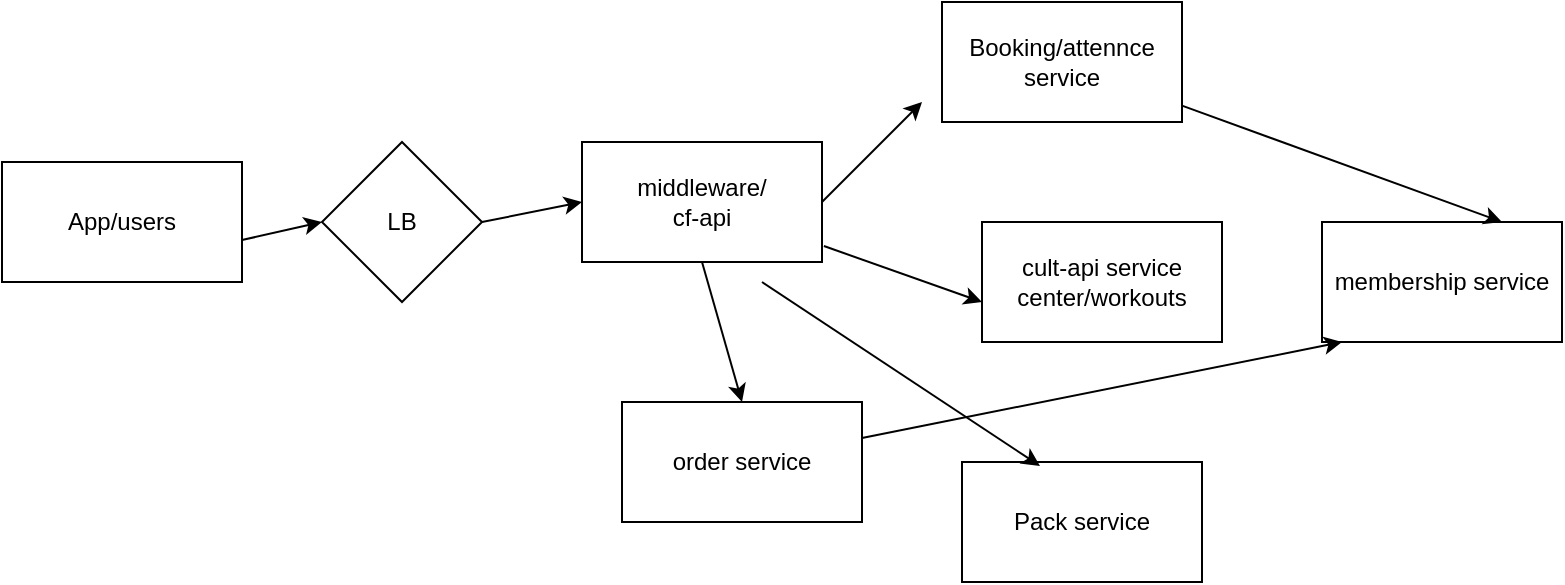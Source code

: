 <mxfile version="22.1.11" type="device">
  <diagram name="Page-1" id="Ewg_xEN_MY18ZS5QZsvH">
    <mxGraphModel dx="1306" dy="682" grid="1" gridSize="10" guides="1" tooltips="1" connect="1" arrows="1" fold="1" page="1" pageScale="1" pageWidth="850" pageHeight="1100" math="0" shadow="0">
      <root>
        <mxCell id="0" />
        <mxCell id="1" parent="0" />
        <mxCell id="mPC1Tf4Ge-0ccSidHgM8-1" value="App/users" style="rounded=0;whiteSpace=wrap;html=1;" vertex="1" parent="1">
          <mxGeometry x="50" y="110" width="120" height="60" as="geometry" />
        </mxCell>
        <mxCell id="mPC1Tf4Ge-0ccSidHgM8-2" value="middleware/&lt;br&gt;cf-api" style="rounded=0;whiteSpace=wrap;html=1;" vertex="1" parent="1">
          <mxGeometry x="340" y="100" width="120" height="60" as="geometry" />
        </mxCell>
        <mxCell id="mPC1Tf4Ge-0ccSidHgM8-3" value="LB" style="rhombus;whiteSpace=wrap;html=1;" vertex="1" parent="1">
          <mxGeometry x="210" y="100" width="80" height="80" as="geometry" />
        </mxCell>
        <mxCell id="mPC1Tf4Ge-0ccSidHgM8-4" value="" style="endArrow=classic;html=1;rounded=0;exitX=1;exitY=0.65;exitDx=0;exitDy=0;exitPerimeter=0;" edge="1" parent="1" source="mPC1Tf4Ge-0ccSidHgM8-1">
          <mxGeometry width="50" height="50" relative="1" as="geometry">
            <mxPoint x="160" y="190" as="sourcePoint" />
            <mxPoint x="210" y="140" as="targetPoint" />
          </mxGeometry>
        </mxCell>
        <mxCell id="mPC1Tf4Ge-0ccSidHgM8-5" value="" style="endArrow=classic;html=1;rounded=0;entryX=0;entryY=0.5;entryDx=0;entryDy=0;exitX=1;exitY=0.5;exitDx=0;exitDy=0;" edge="1" parent="1" source="mPC1Tf4Ge-0ccSidHgM8-3" target="mPC1Tf4Ge-0ccSidHgM8-2">
          <mxGeometry width="50" height="50" relative="1" as="geometry">
            <mxPoint x="250" y="210" as="sourcePoint" />
            <mxPoint x="300" y="160" as="targetPoint" />
          </mxGeometry>
        </mxCell>
        <mxCell id="mPC1Tf4Ge-0ccSidHgM8-6" value="Booking/attennce service" style="rounded=0;whiteSpace=wrap;html=1;" vertex="1" parent="1">
          <mxGeometry x="520" y="30" width="120" height="60" as="geometry" />
        </mxCell>
        <mxCell id="mPC1Tf4Ge-0ccSidHgM8-7" value="cult-api service&lt;br&gt;center/workouts" style="rounded=0;whiteSpace=wrap;html=1;" vertex="1" parent="1">
          <mxGeometry x="540" y="140" width="120" height="60" as="geometry" />
        </mxCell>
        <mxCell id="mPC1Tf4Ge-0ccSidHgM8-8" value="Pack service" style="rounded=0;whiteSpace=wrap;html=1;" vertex="1" parent="1">
          <mxGeometry x="530" y="260" width="120" height="60" as="geometry" />
        </mxCell>
        <mxCell id="mPC1Tf4Ge-0ccSidHgM8-9" value="membership service" style="rounded=0;whiteSpace=wrap;html=1;" vertex="1" parent="1">
          <mxGeometry x="710" y="140" width="120" height="60" as="geometry" />
        </mxCell>
        <mxCell id="mPC1Tf4Ge-0ccSidHgM8-10" value="order service" style="rounded=0;whiteSpace=wrap;html=1;" vertex="1" parent="1">
          <mxGeometry x="360" y="230" width="120" height="60" as="geometry" />
        </mxCell>
        <mxCell id="mPC1Tf4Ge-0ccSidHgM8-11" value="" style="endArrow=classic;html=1;rounded=0;" edge="1" parent="1">
          <mxGeometry width="50" height="50" relative="1" as="geometry">
            <mxPoint x="460" y="130" as="sourcePoint" />
            <mxPoint x="510" y="80" as="targetPoint" />
          </mxGeometry>
        </mxCell>
        <mxCell id="mPC1Tf4Ge-0ccSidHgM8-12" value="" style="endArrow=classic;html=1;rounded=0;exitX=1.008;exitY=0.867;exitDx=0;exitDy=0;exitPerimeter=0;" edge="1" parent="1" source="mPC1Tf4Ge-0ccSidHgM8-2">
          <mxGeometry width="50" height="50" relative="1" as="geometry">
            <mxPoint x="490" y="230" as="sourcePoint" />
            <mxPoint x="540" y="180" as="targetPoint" />
          </mxGeometry>
        </mxCell>
        <mxCell id="mPC1Tf4Ge-0ccSidHgM8-13" value="" style="endArrow=classic;html=1;rounded=0;entryX=0.75;entryY=0;entryDx=0;entryDy=0;" edge="1" parent="1" source="mPC1Tf4Ge-0ccSidHgM8-6" target="mPC1Tf4Ge-0ccSidHgM8-9">
          <mxGeometry width="50" height="50" relative="1" as="geometry">
            <mxPoint x="730" y="100" as="sourcePoint" />
            <mxPoint x="780" y="50" as="targetPoint" />
          </mxGeometry>
        </mxCell>
        <mxCell id="mPC1Tf4Ge-0ccSidHgM8-14" value="" style="endArrow=classic;html=1;rounded=0;entryX=0.325;entryY=0.033;entryDx=0;entryDy=0;entryPerimeter=0;" edge="1" parent="1" target="mPC1Tf4Ge-0ccSidHgM8-8">
          <mxGeometry width="50" height="50" relative="1" as="geometry">
            <mxPoint x="430" y="170" as="sourcePoint" />
            <mxPoint x="540" y="200" as="targetPoint" />
          </mxGeometry>
        </mxCell>
        <mxCell id="mPC1Tf4Ge-0ccSidHgM8-15" value="" style="endArrow=classic;html=1;rounded=0;entryX=0.5;entryY=0;entryDx=0;entryDy=0;exitX=0.5;exitY=1;exitDx=0;exitDy=0;" edge="1" parent="1" source="mPC1Tf4Ge-0ccSidHgM8-2" target="mPC1Tf4Ge-0ccSidHgM8-10">
          <mxGeometry width="50" height="50" relative="1" as="geometry">
            <mxPoint x="260" y="240" as="sourcePoint" />
            <mxPoint x="310" y="190" as="targetPoint" />
          </mxGeometry>
        </mxCell>
        <mxCell id="mPC1Tf4Ge-0ccSidHgM8-16" value="" style="endArrow=classic;html=1;rounded=0;" edge="1" parent="1" source="mPC1Tf4Ge-0ccSidHgM8-10">
          <mxGeometry width="50" height="50" relative="1" as="geometry">
            <mxPoint x="670" y="250" as="sourcePoint" />
            <mxPoint x="720" y="200" as="targetPoint" />
          </mxGeometry>
        </mxCell>
      </root>
    </mxGraphModel>
  </diagram>
</mxfile>
